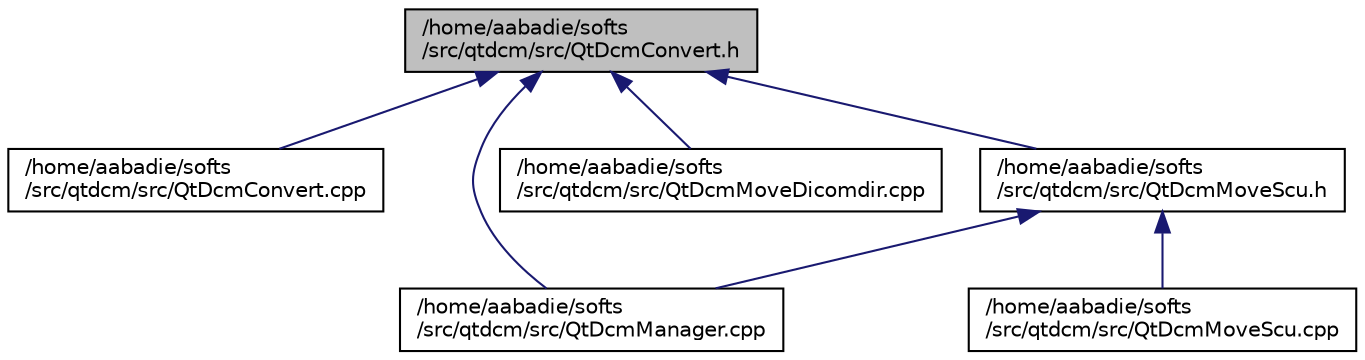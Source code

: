 digraph "/home/aabadie/softs/src/qtdcm/src/QtDcmConvert.h"
{
  edge [fontname="Helvetica",fontsize="10",labelfontname="Helvetica",labelfontsize="10"];
  node [fontname="Helvetica",fontsize="10",shape=record];
  Node1 [label="/home/aabadie/softs\l/src/qtdcm/src/QtDcmConvert.h",height=0.2,width=0.4,color="black", fillcolor="grey75", style="filled", fontcolor="black"];
  Node1 -> Node2 [dir="back",color="midnightblue",fontsize="10",style="solid",fontname="Helvetica"];
  Node2 [label="/home/aabadie/softs\l/src/qtdcm/src/QtDcmConvert.cpp",height=0.2,width=0.4,color="black", fillcolor="white", style="filled",URL="$QtDcmConvert_8cpp.html"];
  Node1 -> Node3 [dir="back",color="midnightblue",fontsize="10",style="solid",fontname="Helvetica"];
  Node3 [label="/home/aabadie/softs\l/src/qtdcm/src/QtDcmManager.cpp",height=0.2,width=0.4,color="black", fillcolor="white", style="filled",URL="$QtDcmManager_8cpp.html"];
  Node1 -> Node4 [dir="back",color="midnightblue",fontsize="10",style="solid",fontname="Helvetica"];
  Node4 [label="/home/aabadie/softs\l/src/qtdcm/src/QtDcmMoveDicomdir.cpp",height=0.2,width=0.4,color="black", fillcolor="white", style="filled",URL="$QtDcmMoveDicomdir_8cpp.html"];
  Node1 -> Node5 [dir="back",color="midnightblue",fontsize="10",style="solid",fontname="Helvetica"];
  Node5 [label="/home/aabadie/softs\l/src/qtdcm/src/QtDcmMoveScu.h",height=0.2,width=0.4,color="black", fillcolor="white", style="filled",URL="$QtDcmMoveScu_8h.html"];
  Node5 -> Node3 [dir="back",color="midnightblue",fontsize="10",style="solid",fontname="Helvetica"];
  Node5 -> Node6 [dir="back",color="midnightblue",fontsize="10",style="solid",fontname="Helvetica"];
  Node6 [label="/home/aabadie/softs\l/src/qtdcm/src/QtDcmMoveScu.cpp",height=0.2,width=0.4,color="black", fillcolor="white", style="filled",URL="$QtDcmMoveScu_8cpp.html"];
}
